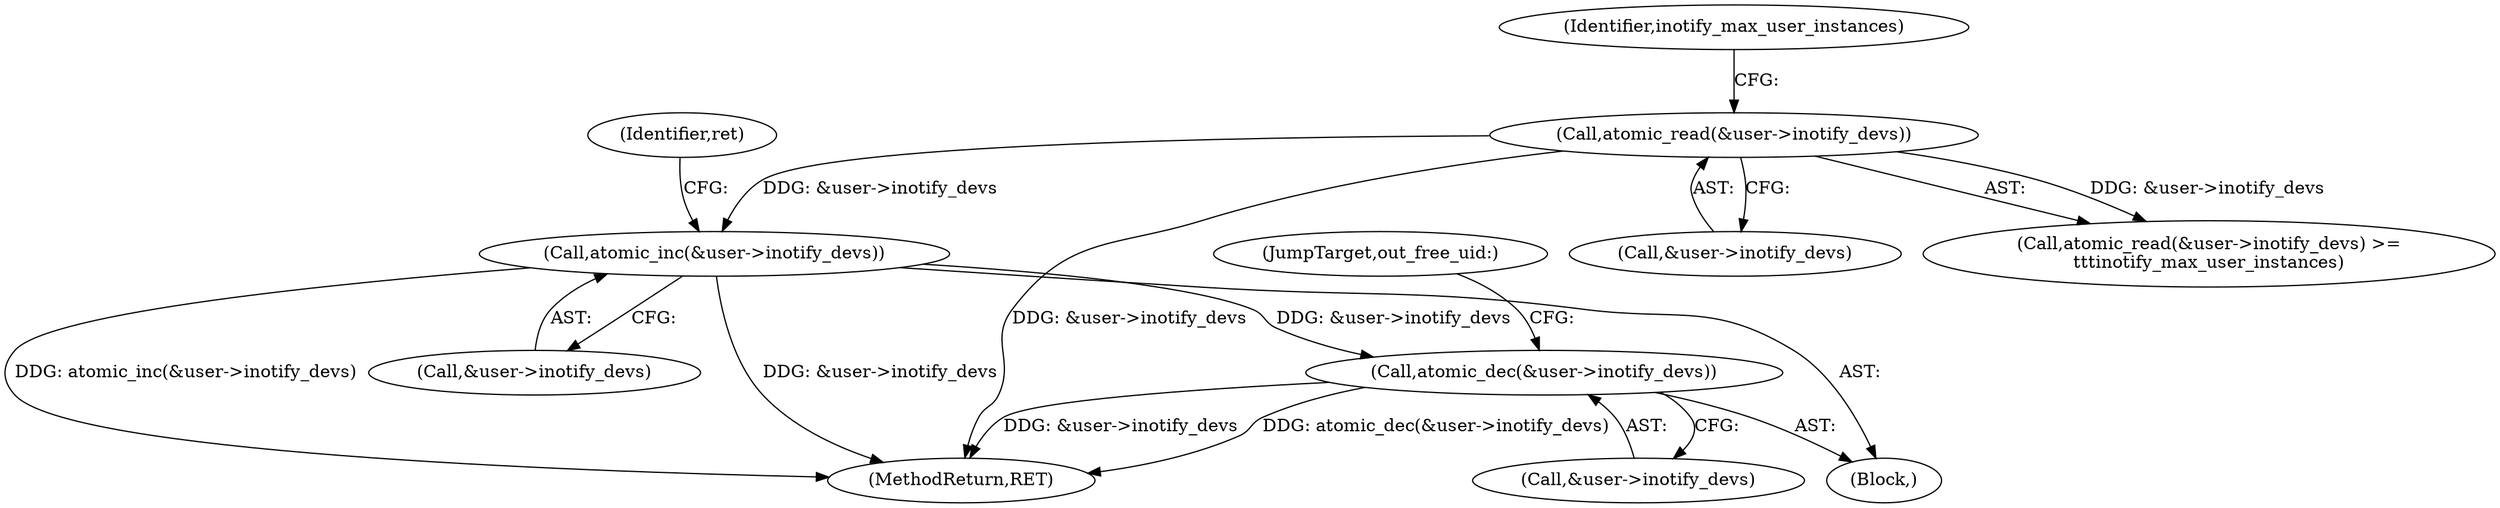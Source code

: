 digraph "1_linux_d0de4dc584ec6aa3b26fffea320a8457827768fc_0@pointer" {
"1000160" [label="(Call,atomic_inc(&user->inotify_devs))"];
"1000134" [label="(Call,atomic_read(&user->inotify_devs))"];
"1000183" [label="(Call,atomic_dec(&user->inotify_devs))"];
"1000183" [label="(Call,atomic_dec(&user->inotify_devs))"];
"1000135" [label="(Call,&user->inotify_devs)"];
"1000160" [label="(Call,atomic_inc(&user->inotify_devs))"];
"1000193" [label="(MethodReturn,RET)"];
"1000166" [label="(Identifier,ret)"];
"1000106" [label="(Block,)"];
"1000133" [label="(Call,atomic_read(&user->inotify_devs) >=\n\t\t\tinotify_max_user_instances)"];
"1000188" [label="(JumpTarget,out_free_uid:)"];
"1000134" [label="(Call,atomic_read(&user->inotify_devs))"];
"1000184" [label="(Call,&user->inotify_devs)"];
"1000139" [label="(Identifier,inotify_max_user_instances)"];
"1000161" [label="(Call,&user->inotify_devs)"];
"1000160" -> "1000106"  [label="AST: "];
"1000160" -> "1000161"  [label="CFG: "];
"1000161" -> "1000160"  [label="AST: "];
"1000166" -> "1000160"  [label="CFG: "];
"1000160" -> "1000193"  [label="DDG: atomic_inc(&user->inotify_devs)"];
"1000160" -> "1000193"  [label="DDG: &user->inotify_devs"];
"1000134" -> "1000160"  [label="DDG: &user->inotify_devs"];
"1000160" -> "1000183"  [label="DDG: &user->inotify_devs"];
"1000134" -> "1000133"  [label="AST: "];
"1000134" -> "1000135"  [label="CFG: "];
"1000135" -> "1000134"  [label="AST: "];
"1000139" -> "1000134"  [label="CFG: "];
"1000134" -> "1000193"  [label="DDG: &user->inotify_devs"];
"1000134" -> "1000133"  [label="DDG: &user->inotify_devs"];
"1000183" -> "1000106"  [label="AST: "];
"1000183" -> "1000184"  [label="CFG: "];
"1000184" -> "1000183"  [label="AST: "];
"1000188" -> "1000183"  [label="CFG: "];
"1000183" -> "1000193"  [label="DDG: &user->inotify_devs"];
"1000183" -> "1000193"  [label="DDG: atomic_dec(&user->inotify_devs)"];
}
